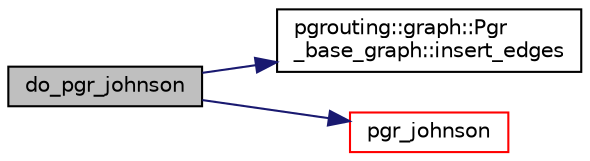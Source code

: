 digraph "do_pgr_johnson"
{
  edge [fontname="Helvetica",fontsize="10",labelfontname="Helvetica",labelfontsize="10"];
  node [fontname="Helvetica",fontsize="10",shape=record];
  rankdir="LR";
  Node0 [label="do_pgr_johnson",height=0.2,width=0.4,color="black", fillcolor="grey75", style="filled", fontcolor="black"];
  Node0 -> Node1 [color="midnightblue",fontsize="10",style="solid",fontname="Helvetica"];
  Node1 [label="pgrouting::graph::Pgr\l_base_graph::insert_edges",height=0.2,width=0.4,color="black", fillcolor="white", style="filled",URL="$classpgrouting_1_1graph_1_1Pgr__base__graph.html#a7c90223ba36b5a1b43296ba8c852db25",tooltip="Inserts count edges of type T into the graph. "];
  Node0 -> Node2 [color="midnightblue",fontsize="10",style="solid",fontname="Helvetica"];
  Node2 [label="pgr_johnson",height=0.2,width=0.4,color="red", fillcolor="white", style="filled",URL="$pgr__allpairs_8hpp.html#a49254f1a8cbcdf61b6afef9ad74ebd6b"];
}
